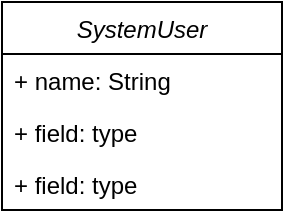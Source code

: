 <mxfile version="14.4.8" type="github">
  <diagram id="a0aiWLHnhRGfMutRpPk8" name="Page-1">
    <mxGraphModel dx="1350" dy="804" grid="1" gridSize="10" guides="1" tooltips="1" connect="1" arrows="1" fold="1" page="1" pageScale="1" pageWidth="850" pageHeight="1100" math="0" shadow="0">
      <root>
        <mxCell id="0" />
        <mxCell id="1" parent="0" />
        <mxCell id="NNjaq6oxFl_eWGun88IG-1" value="SystemUser" style="swimlane;fontStyle=2;childLayout=stackLayout;horizontal=1;startSize=26;fillColor=none;horizontalStack=0;resizeParent=1;resizeParentMax=0;resizeLast=0;collapsible=1;marginBottom=0;" vertex="1" parent="1">
          <mxGeometry x="280" y="180" width="140" height="104" as="geometry" />
        </mxCell>
        <mxCell id="NNjaq6oxFl_eWGun88IG-2" value="+ name: String" style="text;strokeColor=none;fillColor=none;align=left;verticalAlign=top;spacingLeft=4;spacingRight=4;overflow=hidden;rotatable=0;points=[[0,0.5],[1,0.5]];portConstraint=eastwest;" vertex="1" parent="NNjaq6oxFl_eWGun88IG-1">
          <mxGeometry y="26" width="140" height="26" as="geometry" />
        </mxCell>
        <mxCell id="NNjaq6oxFl_eWGun88IG-3" value="+ field: type" style="text;strokeColor=none;fillColor=none;align=left;verticalAlign=top;spacingLeft=4;spacingRight=4;overflow=hidden;rotatable=0;points=[[0,0.5],[1,0.5]];portConstraint=eastwest;" vertex="1" parent="NNjaq6oxFl_eWGun88IG-1">
          <mxGeometry y="52" width="140" height="26" as="geometry" />
        </mxCell>
        <mxCell id="NNjaq6oxFl_eWGun88IG-4" value="+ field: type" style="text;strokeColor=none;fillColor=none;align=left;verticalAlign=top;spacingLeft=4;spacingRight=4;overflow=hidden;rotatable=0;points=[[0,0.5],[1,0.5]];portConstraint=eastwest;" vertex="1" parent="NNjaq6oxFl_eWGun88IG-1">
          <mxGeometry y="78" width="140" height="26" as="geometry" />
        </mxCell>
      </root>
    </mxGraphModel>
  </diagram>
</mxfile>
